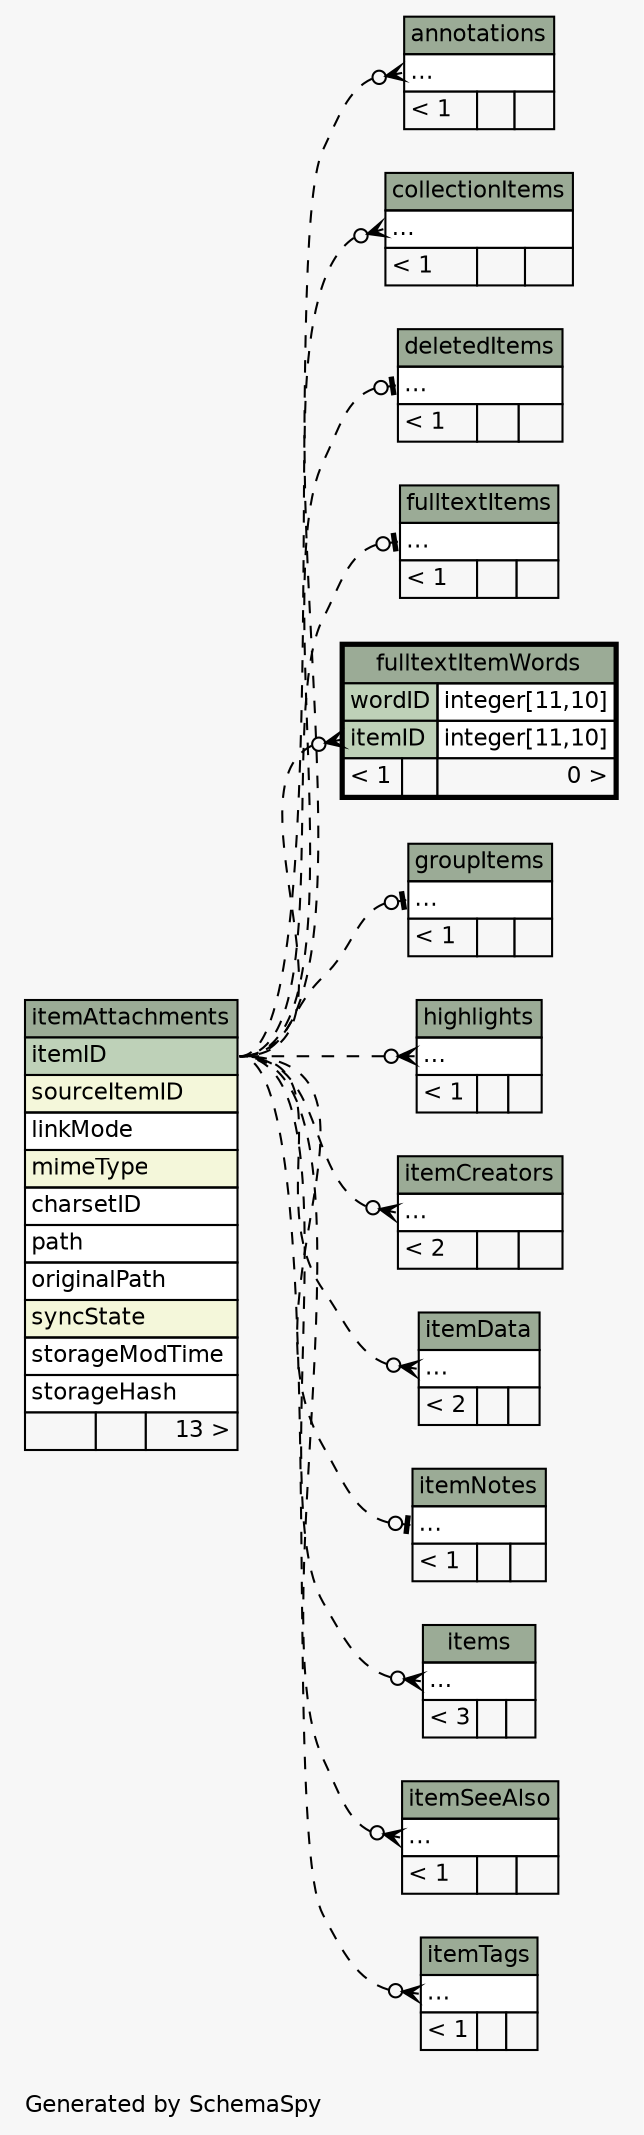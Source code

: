 // dot 2.34.0 on Linux 3.11.6-1-ARCH
// SchemaSpy rev 590
digraph "impliedTwoDegreesRelationshipsDiagram" {
  graph [
    rankdir="RL"
    bgcolor="#f7f7f7"
    label="\nGenerated by SchemaSpy"
    labeljust="l"
    nodesep="0.18"
    ranksep="0.46"
    fontname="Helvetica"
    fontsize="11"
  ];
  node [
    fontname="Helvetica"
    fontsize="11"
    shape="plaintext"
  ];
  edge [
    arrowsize="0.8"
  ];
  "annotations":"elipses":w -> "itemAttachments":"itemID":e [arrowhead=none dir=back arrowtail=crowodot style=dashed];
  "collectionItems":"elipses":w -> "itemAttachments":"itemID":e [arrowhead=none dir=back arrowtail=crowodot style=dashed];
  "deletedItems":"elipses":w -> "itemAttachments":"itemID":e [arrowhead=none dir=back arrowtail=teeodot style=dashed];
  "fulltextItems":"elipses":w -> "itemAttachments":"itemID":e [arrowhead=none dir=back arrowtail=teeodot style=dashed];
  "fulltextItemWords":"itemID":w -> "itemAttachments":"itemID":e [arrowhead=none dir=back arrowtail=crowodot style=dashed];
  "groupItems":"elipses":w -> "itemAttachments":"itemID":e [arrowhead=none dir=back arrowtail=teeodot style=dashed];
  "highlights":"elipses":w -> "itemAttachments":"itemID":e [arrowhead=none dir=back arrowtail=crowodot style=dashed];
  "itemCreators":"elipses":w -> "itemAttachments":"itemID":e [arrowhead=none dir=back arrowtail=crowodot style=dashed];
  "itemData":"elipses":w -> "itemAttachments":"itemID":e [arrowhead=none dir=back arrowtail=crowodot style=dashed];
  "itemNotes":"elipses":w -> "itemAttachments":"itemID":e [arrowhead=none dir=back arrowtail=teeodot style=dashed];
  "items":"elipses":w -> "itemAttachments":"itemID":e [arrowhead=none dir=back arrowtail=crowodot style=dashed];
  "itemSeeAlso":"elipses":w -> "itemAttachments":"itemID":e [arrowhead=none dir=back arrowtail=crowodot style=dashed];
  "itemTags":"elipses":w -> "itemAttachments":"itemID":e [arrowhead=none dir=back arrowtail=crowodot style=dashed];
  "annotations" [
    label=<
    <TABLE BORDER="0" CELLBORDER="1" CELLSPACING="0" BGCOLOR="#ffffff">
      <TR><TD COLSPAN="3" BGCOLOR="#9bab96" ALIGN="CENTER">annotations</TD></TR>
      <TR><TD PORT="elipses" COLSPAN="3" ALIGN="LEFT">...</TD></TR>
      <TR><TD ALIGN="LEFT" BGCOLOR="#f7f7f7">&lt; 1</TD><TD ALIGN="RIGHT" BGCOLOR="#f7f7f7">  </TD><TD ALIGN="RIGHT" BGCOLOR="#f7f7f7">  </TD></TR>
    </TABLE>>
    URL="annotations.html"
    tooltip="annotations"
  ];
  "collectionItems" [
    label=<
    <TABLE BORDER="0" CELLBORDER="1" CELLSPACING="0" BGCOLOR="#ffffff">
      <TR><TD COLSPAN="3" BGCOLOR="#9bab96" ALIGN="CENTER">collectionItems</TD></TR>
      <TR><TD PORT="elipses" COLSPAN="3" ALIGN="LEFT">...</TD></TR>
      <TR><TD ALIGN="LEFT" BGCOLOR="#f7f7f7">&lt; 1</TD><TD ALIGN="RIGHT" BGCOLOR="#f7f7f7">  </TD><TD ALIGN="RIGHT" BGCOLOR="#f7f7f7">  </TD></TR>
    </TABLE>>
    URL="collectionItems.html"
    tooltip="collectionItems"
  ];
  "deletedItems" [
    label=<
    <TABLE BORDER="0" CELLBORDER="1" CELLSPACING="0" BGCOLOR="#ffffff">
      <TR><TD COLSPAN="3" BGCOLOR="#9bab96" ALIGN="CENTER">deletedItems</TD></TR>
      <TR><TD PORT="elipses" COLSPAN="3" ALIGN="LEFT">...</TD></TR>
      <TR><TD ALIGN="LEFT" BGCOLOR="#f7f7f7">&lt; 1</TD><TD ALIGN="RIGHT" BGCOLOR="#f7f7f7">  </TD><TD ALIGN="RIGHT" BGCOLOR="#f7f7f7">  </TD></TR>
    </TABLE>>
    URL="deletedItems.html"
    tooltip="deletedItems"
  ];
  "fulltextItems" [
    label=<
    <TABLE BORDER="0" CELLBORDER="1" CELLSPACING="0" BGCOLOR="#ffffff">
      <TR><TD COLSPAN="3" BGCOLOR="#9bab96" ALIGN="CENTER">fulltextItems</TD></TR>
      <TR><TD PORT="elipses" COLSPAN="3" ALIGN="LEFT">...</TD></TR>
      <TR><TD ALIGN="LEFT" BGCOLOR="#f7f7f7">&lt; 1</TD><TD ALIGN="RIGHT" BGCOLOR="#f7f7f7">  </TD><TD ALIGN="RIGHT" BGCOLOR="#f7f7f7">  </TD></TR>
    </TABLE>>
    URL="fulltextItems.html"
    tooltip="fulltextItems"
  ];
  "fulltextItemWords" [
    label=<
    <TABLE BORDER="2" CELLBORDER="1" CELLSPACING="0" BGCOLOR="#ffffff">
      <TR><TD COLSPAN="3" BGCOLOR="#9bab96" ALIGN="CENTER">fulltextItemWords</TD></TR>
      <TR><TD PORT="wordID" COLSPAN="2" BGCOLOR="#bed1b8" ALIGN="LEFT">wordID</TD><TD PORT="wordID.type" ALIGN="LEFT">integer[11,10]</TD></TR>
      <TR><TD PORT="itemID" COLSPAN="2" BGCOLOR="#bed1b8" ALIGN="LEFT">itemID</TD><TD PORT="itemID.type" ALIGN="LEFT">integer[11,10]</TD></TR>
      <TR><TD ALIGN="LEFT" BGCOLOR="#f7f7f7">&lt; 1</TD><TD ALIGN="RIGHT" BGCOLOR="#f7f7f7">  </TD><TD ALIGN="RIGHT" BGCOLOR="#f7f7f7">0 &gt;</TD></TR>
    </TABLE>>
    URL="fulltextItemWords.html"
    tooltip="fulltextItemWords"
  ];
  "groupItems" [
    label=<
    <TABLE BORDER="0" CELLBORDER="1" CELLSPACING="0" BGCOLOR="#ffffff">
      <TR><TD COLSPAN="3" BGCOLOR="#9bab96" ALIGN="CENTER">groupItems</TD></TR>
      <TR><TD PORT="elipses" COLSPAN="3" ALIGN="LEFT">...</TD></TR>
      <TR><TD ALIGN="LEFT" BGCOLOR="#f7f7f7">&lt; 1</TD><TD ALIGN="RIGHT" BGCOLOR="#f7f7f7">  </TD><TD ALIGN="RIGHT" BGCOLOR="#f7f7f7">  </TD></TR>
    </TABLE>>
    URL="groupItems.html"
    tooltip="groupItems"
  ];
  "highlights" [
    label=<
    <TABLE BORDER="0" CELLBORDER="1" CELLSPACING="0" BGCOLOR="#ffffff">
      <TR><TD COLSPAN="3" BGCOLOR="#9bab96" ALIGN="CENTER">highlights</TD></TR>
      <TR><TD PORT="elipses" COLSPAN="3" ALIGN="LEFT">...</TD></TR>
      <TR><TD ALIGN="LEFT" BGCOLOR="#f7f7f7">&lt; 1</TD><TD ALIGN="RIGHT" BGCOLOR="#f7f7f7">  </TD><TD ALIGN="RIGHT" BGCOLOR="#f7f7f7">  </TD></TR>
    </TABLE>>
    URL="highlights.html"
    tooltip="highlights"
  ];
  "itemAttachments" [
    label=<
    <TABLE BORDER="0" CELLBORDER="1" CELLSPACING="0" BGCOLOR="#ffffff">
      <TR><TD COLSPAN="3" BGCOLOR="#9bab96" ALIGN="CENTER">itemAttachments</TD></TR>
      <TR><TD PORT="itemID" COLSPAN="3" BGCOLOR="#bed1b8" ALIGN="LEFT">itemID</TD></TR>
      <TR><TD PORT="sourceItemID" COLSPAN="3" BGCOLOR="#f4f7da" ALIGN="LEFT">sourceItemID</TD></TR>
      <TR><TD PORT="linkMode" COLSPAN="3" ALIGN="LEFT">linkMode</TD></TR>
      <TR><TD PORT="mimeType" COLSPAN="3" BGCOLOR="#f4f7da" ALIGN="LEFT">mimeType</TD></TR>
      <TR><TD PORT="charsetID" COLSPAN="3" ALIGN="LEFT">charsetID</TD></TR>
      <TR><TD PORT="path" COLSPAN="3" ALIGN="LEFT">path</TD></TR>
      <TR><TD PORT="originalPath" COLSPAN="3" ALIGN="LEFT">originalPath</TD></TR>
      <TR><TD PORT="syncState" COLSPAN="3" BGCOLOR="#f4f7da" ALIGN="LEFT">syncState</TD></TR>
      <TR><TD PORT="storageModTime" COLSPAN="3" ALIGN="LEFT">storageModTime</TD></TR>
      <TR><TD PORT="storageHash" COLSPAN="3" ALIGN="LEFT">storageHash</TD></TR>
      <TR><TD ALIGN="LEFT" BGCOLOR="#f7f7f7">  </TD><TD ALIGN="RIGHT" BGCOLOR="#f7f7f7">  </TD><TD ALIGN="RIGHT" BGCOLOR="#f7f7f7">13 &gt;</TD></TR>
    </TABLE>>
    URL="itemAttachments.html"
    tooltip="itemAttachments"
  ];
  "itemCreators" [
    label=<
    <TABLE BORDER="0" CELLBORDER="1" CELLSPACING="0" BGCOLOR="#ffffff">
      <TR><TD COLSPAN="3" BGCOLOR="#9bab96" ALIGN="CENTER">itemCreators</TD></TR>
      <TR><TD PORT="elipses" COLSPAN="3" ALIGN="LEFT">...</TD></TR>
      <TR><TD ALIGN="LEFT" BGCOLOR="#f7f7f7">&lt; 2</TD><TD ALIGN="RIGHT" BGCOLOR="#f7f7f7">  </TD><TD ALIGN="RIGHT" BGCOLOR="#f7f7f7">  </TD></TR>
    </TABLE>>
    URL="itemCreators.html"
    tooltip="itemCreators"
  ];
  "itemData" [
    label=<
    <TABLE BORDER="0" CELLBORDER="1" CELLSPACING="0" BGCOLOR="#ffffff">
      <TR><TD COLSPAN="3" BGCOLOR="#9bab96" ALIGN="CENTER">itemData</TD></TR>
      <TR><TD PORT="elipses" COLSPAN="3" ALIGN="LEFT">...</TD></TR>
      <TR><TD ALIGN="LEFT" BGCOLOR="#f7f7f7">&lt; 2</TD><TD ALIGN="RIGHT" BGCOLOR="#f7f7f7">  </TD><TD ALIGN="RIGHT" BGCOLOR="#f7f7f7">  </TD></TR>
    </TABLE>>
    URL="itemData.html"
    tooltip="itemData"
  ];
  "itemNotes" [
    label=<
    <TABLE BORDER="0" CELLBORDER="1" CELLSPACING="0" BGCOLOR="#ffffff">
      <TR><TD COLSPAN="3" BGCOLOR="#9bab96" ALIGN="CENTER">itemNotes</TD></TR>
      <TR><TD PORT="elipses" COLSPAN="3" ALIGN="LEFT">...</TD></TR>
      <TR><TD ALIGN="LEFT" BGCOLOR="#f7f7f7">&lt; 1</TD><TD ALIGN="RIGHT" BGCOLOR="#f7f7f7">  </TD><TD ALIGN="RIGHT" BGCOLOR="#f7f7f7">  </TD></TR>
    </TABLE>>
    URL="itemNotes.html"
    tooltip="itemNotes"
  ];
  "items" [
    label=<
    <TABLE BORDER="0" CELLBORDER="1" CELLSPACING="0" BGCOLOR="#ffffff">
      <TR><TD COLSPAN="3" BGCOLOR="#9bab96" ALIGN="CENTER">items</TD></TR>
      <TR><TD PORT="elipses" COLSPAN="3" ALIGN="LEFT">...</TD></TR>
      <TR><TD ALIGN="LEFT" BGCOLOR="#f7f7f7">&lt; 3</TD><TD ALIGN="RIGHT" BGCOLOR="#f7f7f7">  </TD><TD ALIGN="RIGHT" BGCOLOR="#f7f7f7">  </TD></TR>
    </TABLE>>
    URL="items.html"
    tooltip="items"
  ];
  "itemSeeAlso" [
    label=<
    <TABLE BORDER="0" CELLBORDER="1" CELLSPACING="0" BGCOLOR="#ffffff">
      <TR><TD COLSPAN="3" BGCOLOR="#9bab96" ALIGN="CENTER">itemSeeAlso</TD></TR>
      <TR><TD PORT="elipses" COLSPAN="3" ALIGN="LEFT">...</TD></TR>
      <TR><TD ALIGN="LEFT" BGCOLOR="#f7f7f7">&lt; 1</TD><TD ALIGN="RIGHT" BGCOLOR="#f7f7f7">  </TD><TD ALIGN="RIGHT" BGCOLOR="#f7f7f7">  </TD></TR>
    </TABLE>>
    URL="itemSeeAlso.html"
    tooltip="itemSeeAlso"
  ];
  "itemTags" [
    label=<
    <TABLE BORDER="0" CELLBORDER="1" CELLSPACING="0" BGCOLOR="#ffffff">
      <TR><TD COLSPAN="3" BGCOLOR="#9bab96" ALIGN="CENTER">itemTags</TD></TR>
      <TR><TD PORT="elipses" COLSPAN="3" ALIGN="LEFT">...</TD></TR>
      <TR><TD ALIGN="LEFT" BGCOLOR="#f7f7f7">&lt; 1</TD><TD ALIGN="RIGHT" BGCOLOR="#f7f7f7">  </TD><TD ALIGN="RIGHT" BGCOLOR="#f7f7f7">  </TD></TR>
    </TABLE>>
    URL="itemTags.html"
    tooltip="itemTags"
  ];
}

